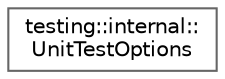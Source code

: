 digraph "Graphical Class Hierarchy"
{
 // LATEX_PDF_SIZE
  bgcolor="transparent";
  edge [fontname=Helvetica,fontsize=10,labelfontname=Helvetica,labelfontsize=10];
  node [fontname=Helvetica,fontsize=10,shape=box,height=0.2,width=0.4];
  rankdir="LR";
  Node0 [id="Node000000",label="testing::internal::\lUnitTestOptions",height=0.2,width=0.4,color="grey40", fillcolor="white", style="filled",URL="$classtesting_1_1internal_1_1_unit_test_options.html",tooltip=" "];
}
